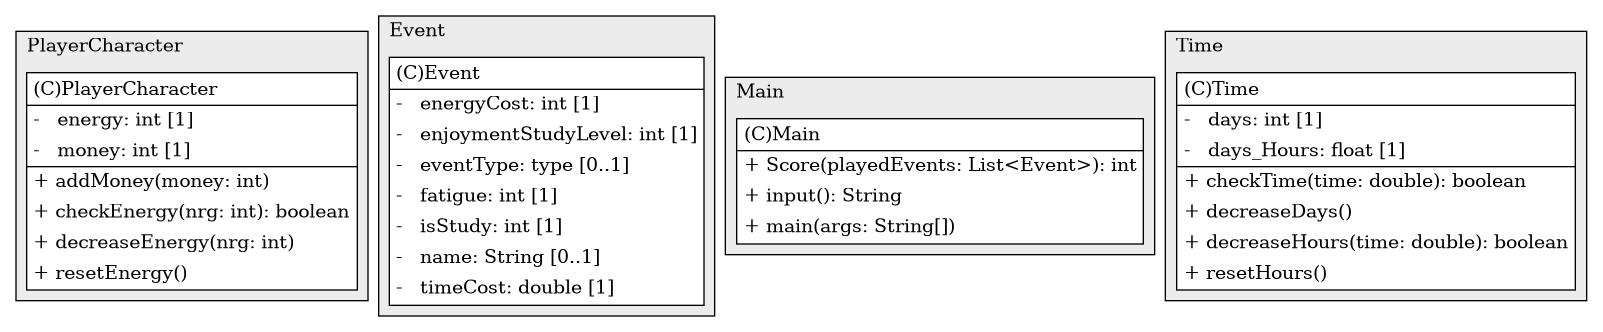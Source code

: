 @startuml

/' diagram meta data start
config=StructureConfiguration;
{
  "projectClassification": {
    "searchMode": "OpenProject", // OpenProject, AllProjects
    "includedProjects": "",
    "pathEndKeywords": "*.impl",
    "isClientPath": "",
    "isClientName": "",
    "isTestPath": "",
    "isTestName": "",
    "isMappingPath": "",
    "isMappingName": "",
    "isDataAccessPath": "",
    "isDataAccessName": "",
    "isDataStructurePath": "",
    "isDataStructureName": "",
    "isInterfaceStructuresPath": "",
    "isInterfaceStructuresName": "",
    "isEntryPointPath": "",
    "isEntryPointName": "",
    "treatFinalFieldsAsMandatory": false
  },
  "graphRestriction": {
    "classPackageExcludeFilter": "",
    "classPackageIncludeFilter": "",
    "classNameExcludeFilter": "",
    "classNameIncludeFilter": "",
    "methodNameExcludeFilter": "",
    "methodNameIncludeFilter": "",
    "removeByInheritance": "", // inheritance/annotation based filtering is done in a second step
    "removeByAnnotation": "",
    "removeByClassPackage": "", // cleanup the graph after inheritance/annotation based filtering is done
    "removeByClassName": "",
    "cutMappings": false,
    "cutEnum": true,
    "cutTests": true,
    "cutClient": true,
    "cutDataAccess": false,
    "cutInterfaceStructures": false,
    "cutDataStructures": false,
    "cutGetterAndSetter": true,
    "cutConstructors": true
  },
  "graphTraversal": {
    "forwardDepth": 6,
    "backwardDepth": 6,
    "classPackageExcludeFilter": "",
    "classPackageIncludeFilter": "",
    "classNameExcludeFilter": "",
    "classNameIncludeFilter": "",
    "methodNameExcludeFilter": "",
    "methodNameIncludeFilter": "",
    "hideMappings": false,
    "hideDataStructures": false,
    "hidePrivateMethods": true,
    "hideInterfaceCalls": true, // indirection: implementation -> interface (is hidden) -> implementation
    "onlyShowApplicationEntryPoints": false, // root node is included
    "useMethodCallsForStructureDiagram": "ForwardOnly" // ForwardOnly, BothDirections, No
  },
  "details": {
    "aggregation": "GroupByClass", // ByClass, GroupByClass, None
    "showClassGenericTypes": true,
    "showMethods": true,
    "showMethodParameterNames": true,
    "showMethodParameterTypes": true,
    "showMethodReturnType": true,
    "showPackageLevels": 2,
    "showDetailedClassStructure": true
  },
  "rootClass": "Main",
  "extensionCallbackMethod": "" // qualified.class.name#methodName - signature: public static String method(String)
}
diagram meta data end '/



digraph g {
    rankdir="TB"
    splines=polyline
    

'nodes 
subgraph cluster_1134844632 { 
   	label=PlayerCharacter
	labeljust=l
	fillcolor="#ececec"
	style=filled
   
   PlayerCharacter1134844632[
	label=<<TABLE BORDER="1" CELLBORDER="0" CELLPADDING="4" CELLSPACING="0">
<TR><TD ALIGN="LEFT" >(C)PlayerCharacter</TD></TR>
<HR/>
<TR><TD ALIGN="LEFT" >-   energy: int [1]</TD></TR>
<TR><TD ALIGN="LEFT" >-   money: int [1]</TD></TR>
<HR/>
<TR><TD ALIGN="LEFT" >+ addMoney(money: int)</TD></TR>
<TR><TD ALIGN="LEFT" >+ checkEnergy(nrg: int): boolean</TD></TR>
<TR><TD ALIGN="LEFT" >+ decreaseEnergy(nrg: int)</TD></TR>
<TR><TD ALIGN="LEFT" >+ resetEnergy()</TD></TR>
</TABLE>>
	style=filled
	margin=0
	shape=plaintext
	fillcolor="#FFFFFF"
];
}

subgraph cluster_67338874 {
   	label=Event
	labeljust=l
	fillcolor="#ececec"
	style=filled

   Event67338874[
	label=<<TABLE BORDER="1" CELLBORDER="0" CELLPADDING="4" CELLSPACING="0">
<TR><TD ALIGN="LEFT" >(C)Event</TD></TR>
<HR/>
<TR><TD ALIGN="LEFT" >-   energyCost: int [1]</TD></TR>
<TR><TD ALIGN="LEFT" >-   enjoymentStudyLevel: int [1]</TD></TR>
<TR><TD ALIGN="LEFT" >-   eventType: type [0..1]</TD></TR>
<TR><TD ALIGN="LEFT" >-   fatigue: int [1]</TD></TR>
<TR><TD ALIGN="LEFT" >-   isStudy: int [1]</TD></TR>
<TR><TD ALIGN="LEFT" >-   name: String [0..1]</TD></TR>
<TR><TD ALIGN="LEFT" >-   timeCost: double [1]</TD></TR>
</TABLE>>
	style=filled
	margin=0
	shape=plaintext
	fillcolor="#FFFFFF"
];
}

subgraph cluster_2390489 { 
   	label=Main
	labeljust=l
	fillcolor="#ececec"
	style=filled
   
   Main2390489[
	label=<<TABLE BORDER="1" CELLBORDER="0" CELLPADDING="4" CELLSPACING="0">
<TR><TD ALIGN="LEFT" >(C)Main</TD></TR>
<HR/>
<TR><TD ALIGN="LEFT" >+ Score(playedEvents: List&lt;Event&gt;): int</TD></TR>
<TR><TD ALIGN="LEFT" >+ input(): String</TD></TR>
<TR><TD ALIGN="LEFT" >+ main(args: String[])</TD></TR>
</TABLE>>
	style=filled
	margin=0
	shape=plaintext
	fillcolor="#FFFFFF"
];
} 

subgraph cluster_2606829 { 
   	label=Time
	labeljust=l
	fillcolor="#ececec"
	style=filled
   
   Time2606829[
	label=<<TABLE BORDER="1" CELLBORDER="0" CELLPADDING="4" CELLSPACING="0">
<TR><TD ALIGN="LEFT" >(C)Time</TD></TR>
<HR/>
<TR><TD ALIGN="LEFT" >-   days: int [1]</TD></TR>
<TR><TD ALIGN="LEFT" >-   days_Hours: float [1]</TD></TR>
<HR/>
<TR><TD ALIGN="LEFT" >+ checkTime(time: double): boolean</TD></TR>
<TR><TD ALIGN="LEFT" >+ decreaseDays()</TD></TR>
<TR><TD ALIGN="LEFT" >+ decreaseHours(time: double): boolean</TD></TR>
<TR><TD ALIGN="LEFT" >+ resetHours()</TD></TR>
</TABLE>>
	style=filled
	margin=0
	shape=plaintext
	fillcolor="#FFFFFF"
];
} 

'edges    

    
}
@enduml
